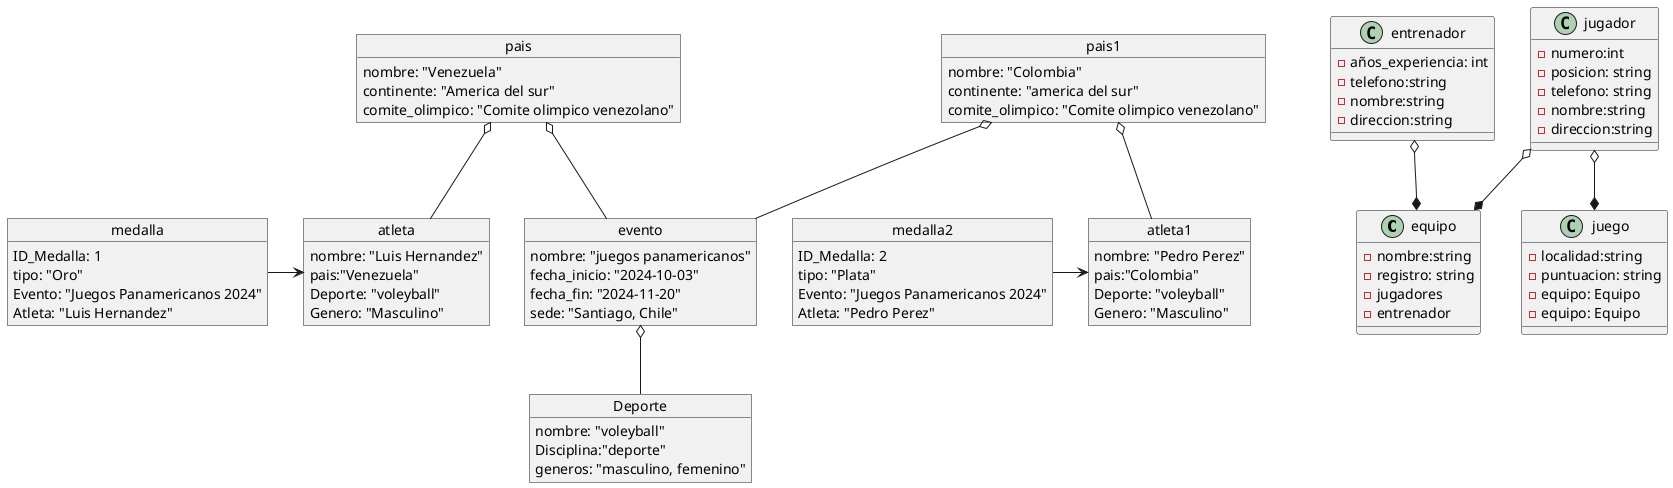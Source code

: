 @startuml ejercicioF
class equipo{
-nombre:string
-registro: string
-jugadores
-entrenador
}
class jugador{
-numero:int
-posicion: string
-telefono: string
-nombre:string
-direccion:string
}
class entrenador{
-años_experiencia: int
-telefono:string
-nombre:string
-direccion:string
}
class juego{
-localidad:string
-puntuacion: string
-equipo: Equipo
-equipo: Equipo
}
jugador o--* juego
jugador o--* equipo
entrenador o--* equipo

object evento{
nombre: "juegos panamericanos"
fecha_inicio: "2024-10-03"
fecha_fin: "2024-11-20"
sede: "Santiago, Chile"
}
object Deporte{
nombre: "voleyball"
Disciplina:"deporte"
generos: "masculino, femenino"
}

object pais{
nombre: "Venezuela"
continente: "America del sur"
comite_olimpico: "Comite olimpico venezolano"
}
object pais1{
nombre: "Colombia"
continente: "america del sur"
comite_olimpico: "Comite olimpico venezolano"
}

object atleta{
nombre: "Luis Hernandez"
pais:"Venezuela"
Deporte: "voleyball"
Genero: "Masculino"
}

object atleta1{
nombre: "Pedro Perez"
pais:"Colombia"
Deporte: "voleyball"
Genero: "Masculino"
}

object medalla{
ID_Medalla: 1
tipo: "Oro"
Evento: "Juegos Panamericanos 2024"
Atleta: "Luis Hernandez"
}

object medalla2{
ID_Medalla: 2
tipo: "Plata"
Evento: "Juegos Panamericanos 2024"
Atleta: "Pedro Perez"
}

pais o-- atleta
pais1 o-- atleta1
medalla -> atleta
medalla2 -> atleta1
evento o-- Deporte
pais o-- evento
pais1 o-- evento

@enduml